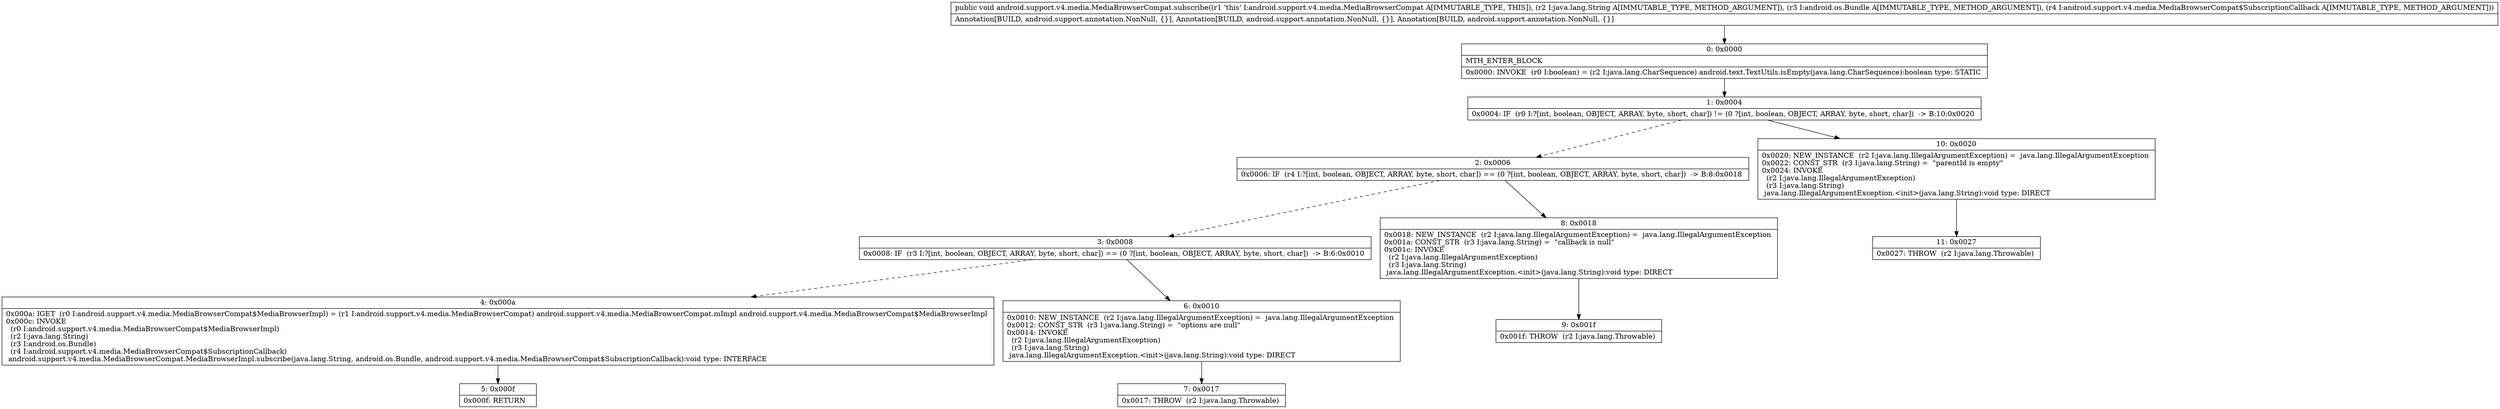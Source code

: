 digraph "CFG forandroid.support.v4.media.MediaBrowserCompat.subscribe(Ljava\/lang\/String;Landroid\/os\/Bundle;Landroid\/support\/v4\/media\/MediaBrowserCompat$SubscriptionCallback;)V" {
Node_0 [shape=record,label="{0\:\ 0x0000|MTH_ENTER_BLOCK\l|0x0000: INVOKE  (r0 I:boolean) = (r2 I:java.lang.CharSequence) android.text.TextUtils.isEmpty(java.lang.CharSequence):boolean type: STATIC \l}"];
Node_1 [shape=record,label="{1\:\ 0x0004|0x0004: IF  (r0 I:?[int, boolean, OBJECT, ARRAY, byte, short, char]) != (0 ?[int, boolean, OBJECT, ARRAY, byte, short, char])  \-\> B:10:0x0020 \l}"];
Node_2 [shape=record,label="{2\:\ 0x0006|0x0006: IF  (r4 I:?[int, boolean, OBJECT, ARRAY, byte, short, char]) == (0 ?[int, boolean, OBJECT, ARRAY, byte, short, char])  \-\> B:8:0x0018 \l}"];
Node_3 [shape=record,label="{3\:\ 0x0008|0x0008: IF  (r3 I:?[int, boolean, OBJECT, ARRAY, byte, short, char]) == (0 ?[int, boolean, OBJECT, ARRAY, byte, short, char])  \-\> B:6:0x0010 \l}"];
Node_4 [shape=record,label="{4\:\ 0x000a|0x000a: IGET  (r0 I:android.support.v4.media.MediaBrowserCompat$MediaBrowserImpl) = (r1 I:android.support.v4.media.MediaBrowserCompat) android.support.v4.media.MediaBrowserCompat.mImpl android.support.v4.media.MediaBrowserCompat$MediaBrowserImpl \l0x000c: INVOKE  \l  (r0 I:android.support.v4.media.MediaBrowserCompat$MediaBrowserImpl)\l  (r2 I:java.lang.String)\l  (r3 I:android.os.Bundle)\l  (r4 I:android.support.v4.media.MediaBrowserCompat$SubscriptionCallback)\l android.support.v4.media.MediaBrowserCompat.MediaBrowserImpl.subscribe(java.lang.String, android.os.Bundle, android.support.v4.media.MediaBrowserCompat$SubscriptionCallback):void type: INTERFACE \l}"];
Node_5 [shape=record,label="{5\:\ 0x000f|0x000f: RETURN   \l}"];
Node_6 [shape=record,label="{6\:\ 0x0010|0x0010: NEW_INSTANCE  (r2 I:java.lang.IllegalArgumentException) =  java.lang.IllegalArgumentException \l0x0012: CONST_STR  (r3 I:java.lang.String) =  \"options are null\" \l0x0014: INVOKE  \l  (r2 I:java.lang.IllegalArgumentException)\l  (r3 I:java.lang.String)\l java.lang.IllegalArgumentException.\<init\>(java.lang.String):void type: DIRECT \l}"];
Node_7 [shape=record,label="{7\:\ 0x0017|0x0017: THROW  (r2 I:java.lang.Throwable) \l}"];
Node_8 [shape=record,label="{8\:\ 0x0018|0x0018: NEW_INSTANCE  (r2 I:java.lang.IllegalArgumentException) =  java.lang.IllegalArgumentException \l0x001a: CONST_STR  (r3 I:java.lang.String) =  \"callback is null\" \l0x001c: INVOKE  \l  (r2 I:java.lang.IllegalArgumentException)\l  (r3 I:java.lang.String)\l java.lang.IllegalArgumentException.\<init\>(java.lang.String):void type: DIRECT \l}"];
Node_9 [shape=record,label="{9\:\ 0x001f|0x001f: THROW  (r2 I:java.lang.Throwable) \l}"];
Node_10 [shape=record,label="{10\:\ 0x0020|0x0020: NEW_INSTANCE  (r2 I:java.lang.IllegalArgumentException) =  java.lang.IllegalArgumentException \l0x0022: CONST_STR  (r3 I:java.lang.String) =  \"parentId is empty\" \l0x0024: INVOKE  \l  (r2 I:java.lang.IllegalArgumentException)\l  (r3 I:java.lang.String)\l java.lang.IllegalArgumentException.\<init\>(java.lang.String):void type: DIRECT \l}"];
Node_11 [shape=record,label="{11\:\ 0x0027|0x0027: THROW  (r2 I:java.lang.Throwable) \l}"];
MethodNode[shape=record,label="{public void android.support.v4.media.MediaBrowserCompat.subscribe((r1 'this' I:android.support.v4.media.MediaBrowserCompat A[IMMUTABLE_TYPE, THIS]), (r2 I:java.lang.String A[IMMUTABLE_TYPE, METHOD_ARGUMENT]), (r3 I:android.os.Bundle A[IMMUTABLE_TYPE, METHOD_ARGUMENT]), (r4 I:android.support.v4.media.MediaBrowserCompat$SubscriptionCallback A[IMMUTABLE_TYPE, METHOD_ARGUMENT]))  | Annotation[BUILD, android.support.annotation.NonNull, \{\}], Annotation[BUILD, android.support.annotation.NonNull, \{\}], Annotation[BUILD, android.support.annotation.NonNull, \{\}]\l}"];
MethodNode -> Node_0;
Node_0 -> Node_1;
Node_1 -> Node_2[style=dashed];
Node_1 -> Node_10;
Node_2 -> Node_3[style=dashed];
Node_2 -> Node_8;
Node_3 -> Node_4[style=dashed];
Node_3 -> Node_6;
Node_4 -> Node_5;
Node_6 -> Node_7;
Node_8 -> Node_9;
Node_10 -> Node_11;
}

